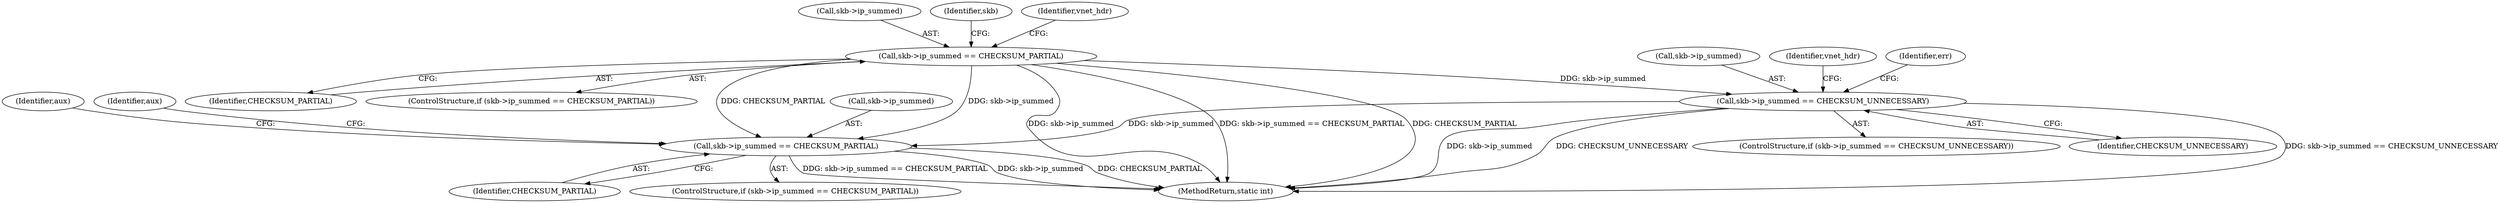digraph "0_linux_f3d3342602f8bcbf37d7c46641cb9bca7618eb1c_26@pointer" {
"1000322" [label="(Call,skb->ip_summed == CHECKSUM_UNNECESSARY)"];
"1000296" [label="(Call,skb->ip_summed == CHECKSUM_PARTIAL)"];
"1000434" [label="(Call,skb->ip_summed == CHECKSUM_PARTIAL)"];
"1000300" [label="(Identifier,CHECKSUM_PARTIAL)"];
"1000334" [label="(Identifier,err)"];
"1000295" [label="(ControlStructure,if (skb->ip_summed == CHECKSUM_PARTIAL))"];
"1000297" [label="(Call,skb->ip_summed)"];
"1000438" [label="(Identifier,CHECKSUM_PARTIAL)"];
"1000321" [label="(ControlStructure,if (skb->ip_summed == CHECKSUM_UNNECESSARY))"];
"1000296" [label="(Call,skb->ip_summed == CHECKSUM_PARTIAL)"];
"1000322" [label="(Call,skb->ip_summed == CHECKSUM_UNNECESSARY)"];
"1000446" [label="(Identifier,aux)"];
"1000326" [label="(Identifier,CHECKSUM_UNNECESSARY)"];
"1000323" [label="(Call,skb->ip_summed)"];
"1000434" [label="(Call,skb->ip_summed == CHECKSUM_PARTIAL)"];
"1000330" [label="(Identifier,vnet_hdr)"];
"1000324" [label="(Identifier,skb)"];
"1000433" [label="(ControlStructure,if (skb->ip_summed == CHECKSUM_PARTIAL))"];
"1000304" [label="(Identifier,vnet_hdr)"];
"1000435" [label="(Call,skb->ip_summed)"];
"1000524" [label="(MethodReturn,static int)"];
"1000441" [label="(Identifier,aux)"];
"1000322" -> "1000321"  [label="AST: "];
"1000322" -> "1000326"  [label="CFG: "];
"1000323" -> "1000322"  [label="AST: "];
"1000326" -> "1000322"  [label="AST: "];
"1000330" -> "1000322"  [label="CFG: "];
"1000334" -> "1000322"  [label="CFG: "];
"1000322" -> "1000524"  [label="DDG: CHECKSUM_UNNECESSARY"];
"1000322" -> "1000524"  [label="DDG: skb->ip_summed == CHECKSUM_UNNECESSARY"];
"1000322" -> "1000524"  [label="DDG: skb->ip_summed"];
"1000296" -> "1000322"  [label="DDG: skb->ip_summed"];
"1000322" -> "1000434"  [label="DDG: skb->ip_summed"];
"1000296" -> "1000295"  [label="AST: "];
"1000296" -> "1000300"  [label="CFG: "];
"1000297" -> "1000296"  [label="AST: "];
"1000300" -> "1000296"  [label="AST: "];
"1000304" -> "1000296"  [label="CFG: "];
"1000324" -> "1000296"  [label="CFG: "];
"1000296" -> "1000524"  [label="DDG: skb->ip_summed == CHECKSUM_PARTIAL"];
"1000296" -> "1000524"  [label="DDG: CHECKSUM_PARTIAL"];
"1000296" -> "1000524"  [label="DDG: skb->ip_summed"];
"1000296" -> "1000434"  [label="DDG: skb->ip_summed"];
"1000296" -> "1000434"  [label="DDG: CHECKSUM_PARTIAL"];
"1000434" -> "1000433"  [label="AST: "];
"1000434" -> "1000438"  [label="CFG: "];
"1000435" -> "1000434"  [label="AST: "];
"1000438" -> "1000434"  [label="AST: "];
"1000441" -> "1000434"  [label="CFG: "];
"1000446" -> "1000434"  [label="CFG: "];
"1000434" -> "1000524"  [label="DDG: CHECKSUM_PARTIAL"];
"1000434" -> "1000524"  [label="DDG: skb->ip_summed == CHECKSUM_PARTIAL"];
"1000434" -> "1000524"  [label="DDG: skb->ip_summed"];
}
